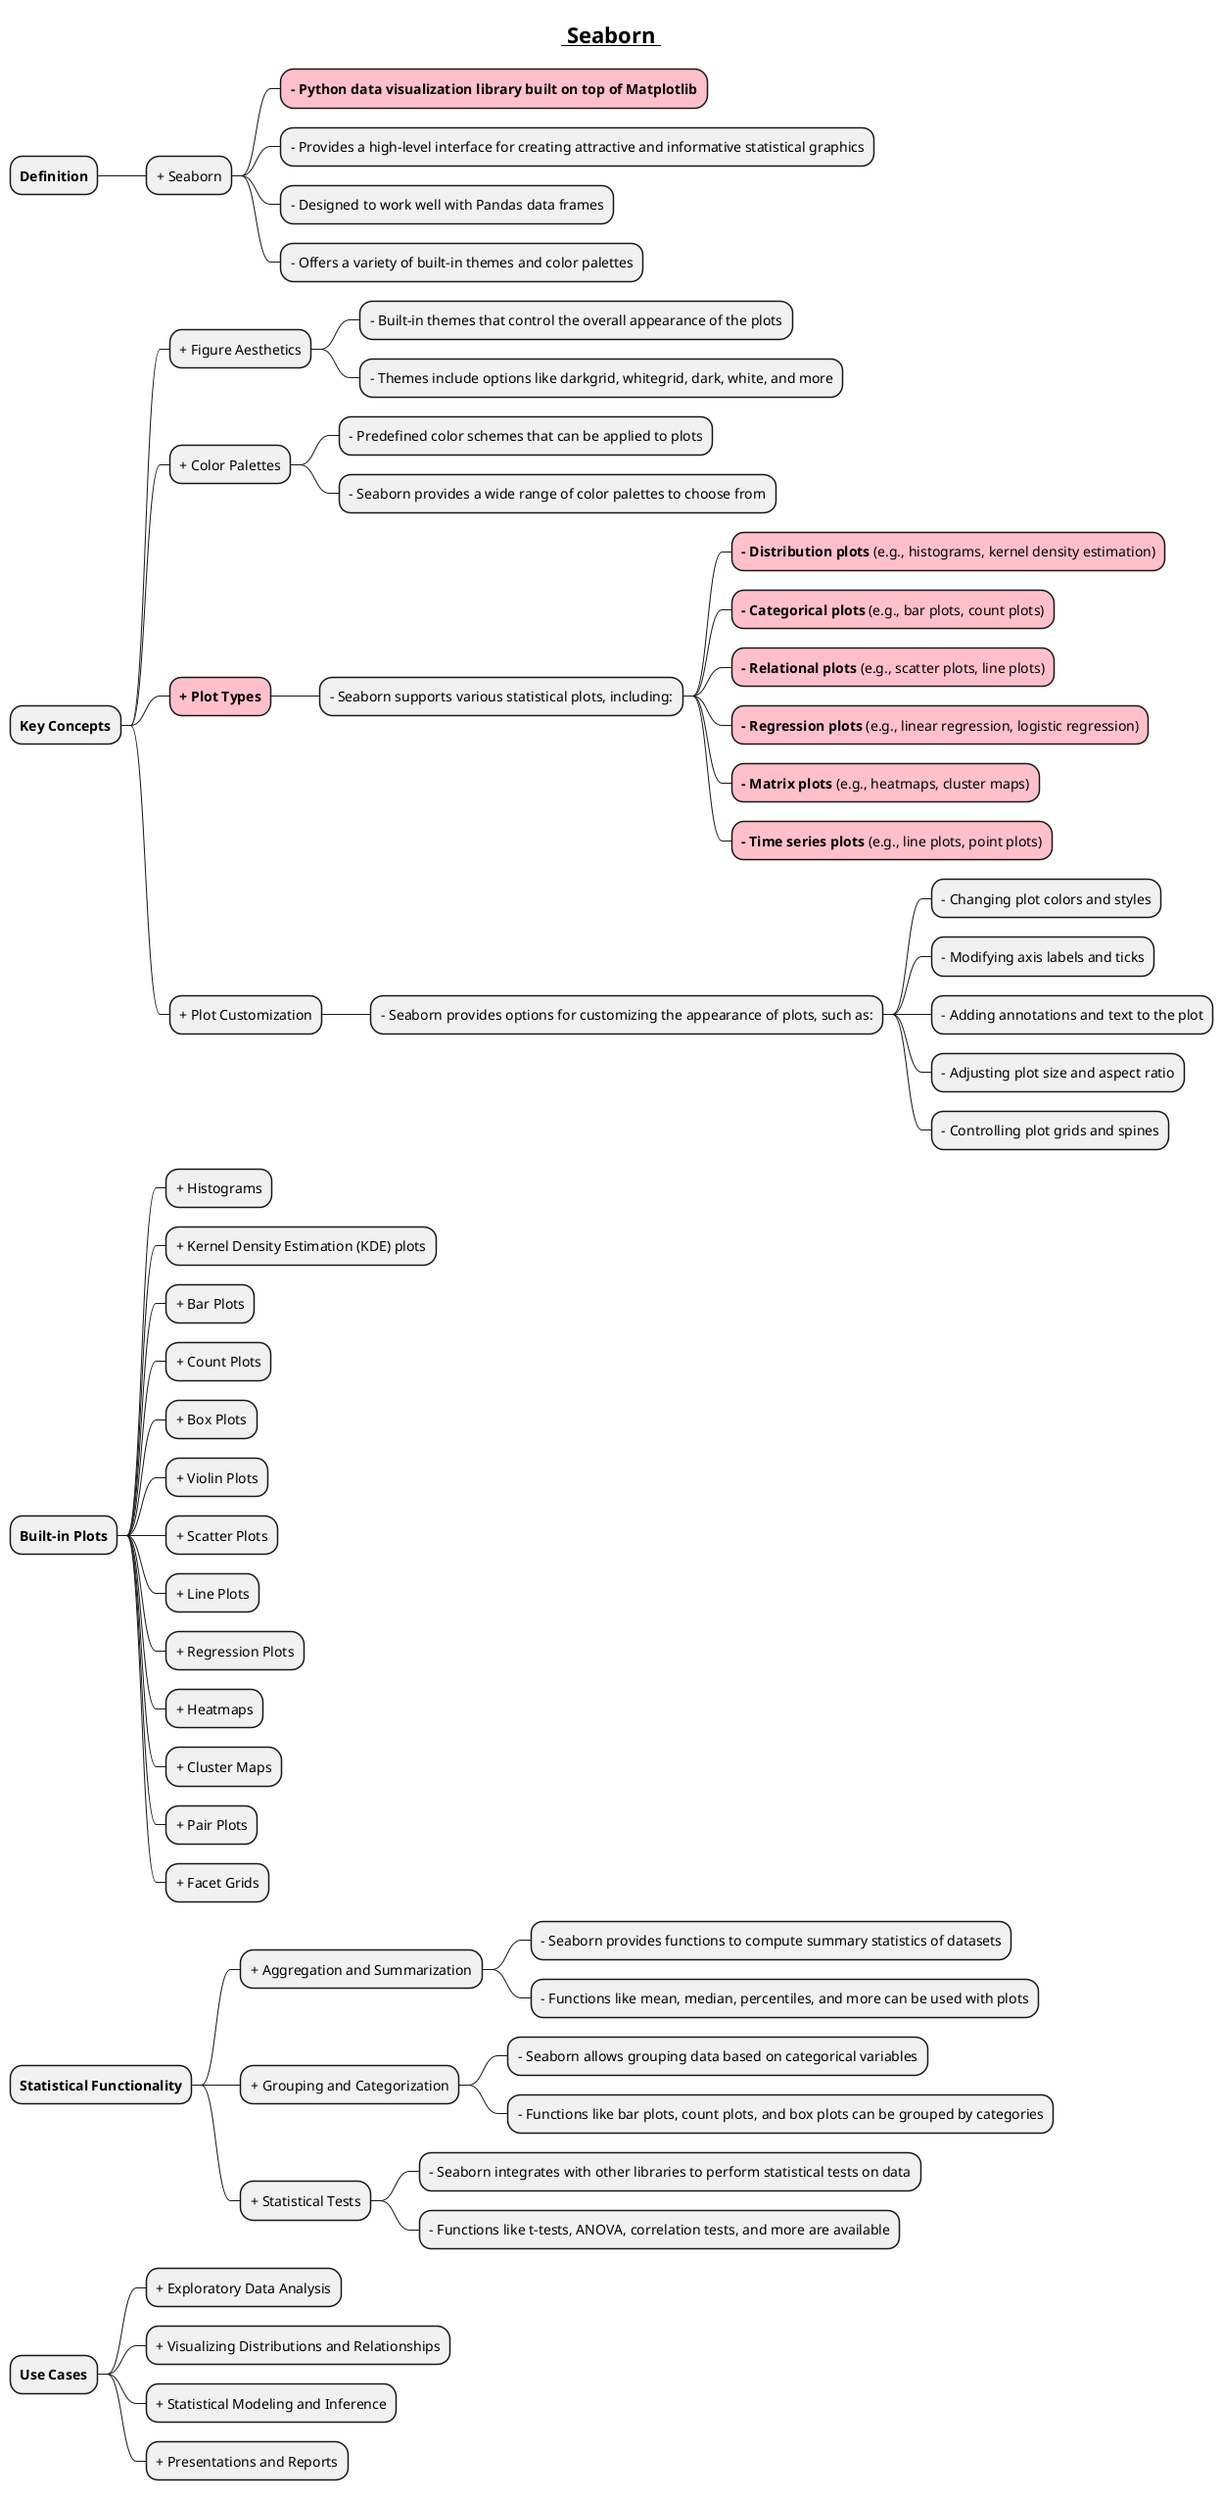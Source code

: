 @startmindmap

title =__ Seaborn __

* **Definition**
** + Seaborn
***[#pink] **- Python data visualization library built on top of Matplotlib**
*** - Provides a high-level interface for creating attractive and informative statistical graphics
*** - Designed to work well with Pandas data frames
*** - Offers a variety of built-in themes and color palettes

* **Key Concepts**
** + Figure Aesthetics
*** - Built-in themes that control the overall appearance of the plots
*** - Themes include options like darkgrid, whitegrid, dark, white, and more
** + Color Palettes
*** - Predefined color schemes that can be applied to plots
*** - Seaborn provides a wide range of color palettes to choose from
**[#pink] **+ Plot Types**
*** - Seaborn supports various statistical plots, including:
****[#pink] **- Distribution plots** (e.g., histograms, kernel density estimation)
****[#pink] **- Categorical plots** (e.g., bar plots, count plots)
****[#pink] **- Relational plots** (e.g., scatter plots, line plots)
****[#pink] **- Regression plots** (e.g., linear regression, logistic regression)
****[#pink] **- Matrix plots** (e.g., heatmaps, cluster maps)
****[#pink] **- Time series plots** (e.g., line plots, point plots)
** + Plot Customization
*** - Seaborn provides options for customizing the appearance of plots, such as:
**** - Changing plot colors and styles
**** - Modifying axis labels and ticks
**** - Adding annotations and text to the plot
**** - Adjusting plot size and aspect ratio
**** - Controlling plot grids and spines

* **Built-in Plots**
** + Histograms
** + Kernel Density Estimation (KDE) plots
** + Bar Plots
** + Count Plots
** + Box Plots
** + Violin Plots
** + Scatter Plots
** + Line Plots
** + Regression Plots
** + Heatmaps
** + Cluster Maps
** + Pair Plots
** + Facet Grids

* **Statistical Functionality**
** + Aggregation and Summarization
*** - Seaborn provides functions to compute summary statistics of datasets
*** - Functions like mean, median, percentiles, and more can be used with plots
** + Grouping and Categorization
*** - Seaborn allows grouping data based on categorical variables
*** - Functions like bar plots, count plots, and box plots can be grouped by categories
** + Statistical Tests
*** - Seaborn integrates with other libraries to perform statistical tests on data
*** - Functions like t-tests, ANOVA, correlation tests, and more are available

* **Use Cases**
** + Exploratory Data Analysis
** + Visualizing Distributions and Relationships
** + Statistical Modeling and Inference
** + Presentations and Reports

@endmindmap
